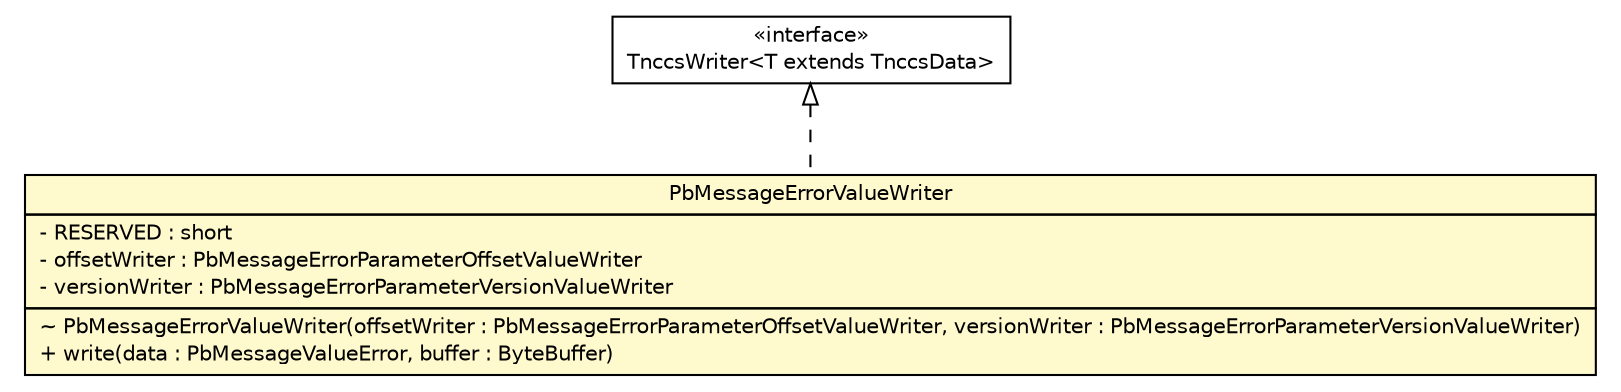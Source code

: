 #!/usr/local/bin/dot
#
# Class diagram 
# Generated by UMLGraph version R5_6 (http://www.umlgraph.org/)
#

digraph G {
	edge [fontname="Helvetica",fontsize=10,labelfontname="Helvetica",labelfontsize=10];
	node [fontname="Helvetica",fontsize=10,shape=plaintext];
	nodesep=0.25;
	ranksep=0.5;
	// de.hsbremen.tc.tnc.message.tnccs.serialize.bytebuffer.TnccsWriter<T extends de.hsbremen.tc.tnc.message.tnccs.TnccsData>
	c102016 [label=<<table title="de.hsbremen.tc.tnc.message.tnccs.serialize.bytebuffer.TnccsWriter" border="0" cellborder="1" cellspacing="0" cellpadding="2" port="p" href="../../../../../../../de/hsbremen/tc/tnc/message/tnccs/serialize/bytebuffer/TnccsWriter.html">
		<tr><td><table border="0" cellspacing="0" cellpadding="1">
<tr><td align="center" balign="center"> &#171;interface&#187; </td></tr>
<tr><td align="center" balign="center"> TnccsWriter&lt;T extends TnccsData&gt; </td></tr>
		</table></td></tr>
		</table>>, URL="../../../../../../../de/hsbremen/tc/tnc/message/tnccs/serialize/bytebuffer/TnccsWriter.html", fontname="Helvetica", fontcolor="black", fontsize=10.0];
	// org.ietf.nea.pb.serialize.writer.bytebuffer.PbMessageErrorValueWriter
	c102295 [label=<<table title="org.ietf.nea.pb.serialize.writer.bytebuffer.PbMessageErrorValueWriter" border="0" cellborder="1" cellspacing="0" cellpadding="2" port="p" bgcolor="lemonChiffon" href="./PbMessageErrorValueWriter.html">
		<tr><td><table border="0" cellspacing="0" cellpadding="1">
<tr><td align="center" balign="center"> PbMessageErrorValueWriter </td></tr>
		</table></td></tr>
		<tr><td><table border="0" cellspacing="0" cellpadding="1">
<tr><td align="left" balign="left"> - RESERVED : short </td></tr>
<tr><td align="left" balign="left"> - offsetWriter : PbMessageErrorParameterOffsetValueWriter </td></tr>
<tr><td align="left" balign="left"> - versionWriter : PbMessageErrorParameterVersionValueWriter </td></tr>
		</table></td></tr>
		<tr><td><table border="0" cellspacing="0" cellpadding="1">
<tr><td align="left" balign="left"> ~ PbMessageErrorValueWriter(offsetWriter : PbMessageErrorParameterOffsetValueWriter, versionWriter : PbMessageErrorParameterVersionValueWriter) </td></tr>
<tr><td align="left" balign="left"> + write(data : PbMessageValueError, buffer : ByteBuffer) </td></tr>
		</table></td></tr>
		</table>>, URL="./PbMessageErrorValueWriter.html", fontname="Helvetica", fontcolor="black", fontsize=10.0];
	//org.ietf.nea.pb.serialize.writer.bytebuffer.PbMessageErrorValueWriter implements de.hsbremen.tc.tnc.message.tnccs.serialize.bytebuffer.TnccsWriter<T extends de.hsbremen.tc.tnc.message.tnccs.TnccsData>
	c102016:p -> c102295:p [dir=back,arrowtail=empty,style=dashed];
}

